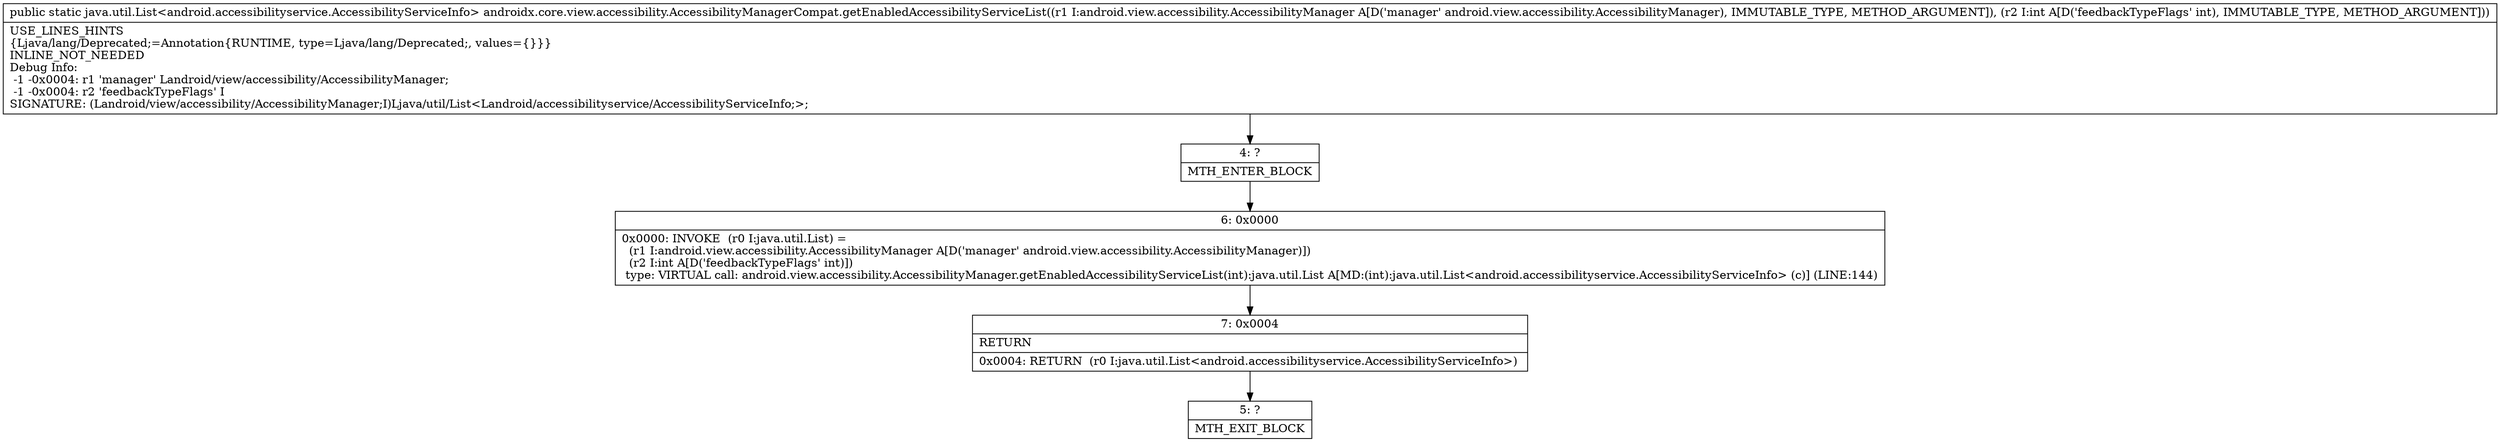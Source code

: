 digraph "CFG forandroidx.core.view.accessibility.AccessibilityManagerCompat.getEnabledAccessibilityServiceList(Landroid\/view\/accessibility\/AccessibilityManager;I)Ljava\/util\/List;" {
Node_4 [shape=record,label="{4\:\ ?|MTH_ENTER_BLOCK\l}"];
Node_6 [shape=record,label="{6\:\ 0x0000|0x0000: INVOKE  (r0 I:java.util.List) = \l  (r1 I:android.view.accessibility.AccessibilityManager A[D('manager' android.view.accessibility.AccessibilityManager)])\l  (r2 I:int A[D('feedbackTypeFlags' int)])\l type: VIRTUAL call: android.view.accessibility.AccessibilityManager.getEnabledAccessibilityServiceList(int):java.util.List A[MD:(int):java.util.List\<android.accessibilityservice.AccessibilityServiceInfo\> (c)] (LINE:144)\l}"];
Node_7 [shape=record,label="{7\:\ 0x0004|RETURN\l|0x0004: RETURN  (r0 I:java.util.List\<android.accessibilityservice.AccessibilityServiceInfo\>) \l}"];
Node_5 [shape=record,label="{5\:\ ?|MTH_EXIT_BLOCK\l}"];
MethodNode[shape=record,label="{public static java.util.List\<android.accessibilityservice.AccessibilityServiceInfo\> androidx.core.view.accessibility.AccessibilityManagerCompat.getEnabledAccessibilityServiceList((r1 I:android.view.accessibility.AccessibilityManager A[D('manager' android.view.accessibility.AccessibilityManager), IMMUTABLE_TYPE, METHOD_ARGUMENT]), (r2 I:int A[D('feedbackTypeFlags' int), IMMUTABLE_TYPE, METHOD_ARGUMENT]))  | USE_LINES_HINTS\l\{Ljava\/lang\/Deprecated;=Annotation\{RUNTIME, type=Ljava\/lang\/Deprecated;, values=\{\}\}\}\lINLINE_NOT_NEEDED\lDebug Info:\l  \-1 \-0x0004: r1 'manager' Landroid\/view\/accessibility\/AccessibilityManager;\l  \-1 \-0x0004: r2 'feedbackTypeFlags' I\lSIGNATURE: (Landroid\/view\/accessibility\/AccessibilityManager;I)Ljava\/util\/List\<Landroid\/accessibilityservice\/AccessibilityServiceInfo;\>;\l}"];
MethodNode -> Node_4;Node_4 -> Node_6;
Node_6 -> Node_7;
Node_7 -> Node_5;
}

